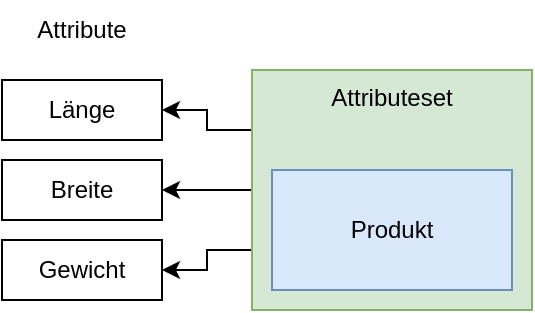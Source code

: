 <mxfile version="24.6.4" type="github">
  <diagram name="Page-1" id="aW5Hj3Lu3xZNU5cpcT5t">
    <mxGraphModel dx="1224" dy="651" grid="1" gridSize="10" guides="1" tooltips="1" connect="1" arrows="1" fold="1" page="1" pageScale="1" pageWidth="850" pageHeight="1100" math="0" shadow="0">
      <root>
        <mxCell id="0" />
        <mxCell id="1" parent="0" />
        <mxCell id="UN0gjt0PWeF3u8IJ4eSj-9" style="edgeStyle=orthogonalEdgeStyle;rounded=0;orthogonalLoop=1;jettySize=auto;html=1;exitX=0;exitY=0.5;exitDx=0;exitDy=0;entryX=1;entryY=0.5;entryDx=0;entryDy=0;" edge="1" parent="1" source="UN0gjt0PWeF3u8IJ4eSj-2" target="UN0gjt0PWeF3u8IJ4eSj-5">
          <mxGeometry relative="1" as="geometry" />
        </mxCell>
        <mxCell id="UN0gjt0PWeF3u8IJ4eSj-10" style="edgeStyle=orthogonalEdgeStyle;rounded=0;orthogonalLoop=1;jettySize=auto;html=1;exitX=0;exitY=0.25;exitDx=0;exitDy=0;entryX=1;entryY=0.5;entryDx=0;entryDy=0;" edge="1" parent="1" source="UN0gjt0PWeF3u8IJ4eSj-2" target="UN0gjt0PWeF3u8IJ4eSj-4">
          <mxGeometry relative="1" as="geometry" />
        </mxCell>
        <mxCell id="UN0gjt0PWeF3u8IJ4eSj-11" style="edgeStyle=orthogonalEdgeStyle;rounded=0;orthogonalLoop=1;jettySize=auto;html=1;exitX=0;exitY=0.75;exitDx=0;exitDy=0;entryX=1;entryY=0.5;entryDx=0;entryDy=0;" edge="1" parent="1" source="UN0gjt0PWeF3u8IJ4eSj-2" target="UN0gjt0PWeF3u8IJ4eSj-6">
          <mxGeometry relative="1" as="geometry" />
        </mxCell>
        <mxCell id="UN0gjt0PWeF3u8IJ4eSj-2" value="Attributeset" style="rounded=0;whiteSpace=wrap;html=1;verticalAlign=top;fillColor=#d5e8d4;strokeColor=#82b366;" vertex="1" parent="1">
          <mxGeometry x="285" y="125" width="140" height="120" as="geometry" />
        </mxCell>
        <mxCell id="UN0gjt0PWeF3u8IJ4eSj-1" value="Produkt" style="rounded=0;whiteSpace=wrap;html=1;fillColor=#dae8fc;strokeColor=#6c8ebf;" vertex="1" parent="1">
          <mxGeometry x="295" y="175" width="120" height="60" as="geometry" />
        </mxCell>
        <mxCell id="UN0gjt0PWeF3u8IJ4eSj-4" value="Länge" style="rounded=0;whiteSpace=wrap;html=1;" vertex="1" parent="1">
          <mxGeometry x="160" y="130" width="80" height="30" as="geometry" />
        </mxCell>
        <mxCell id="UN0gjt0PWeF3u8IJ4eSj-5" value="Breite" style="rounded=0;whiteSpace=wrap;html=1;" vertex="1" parent="1">
          <mxGeometry x="160" y="170" width="80" height="30" as="geometry" />
        </mxCell>
        <mxCell id="UN0gjt0PWeF3u8IJ4eSj-6" value="Gewicht" style="rounded=0;whiteSpace=wrap;html=1;" vertex="1" parent="1">
          <mxGeometry x="160" y="210" width="80" height="30" as="geometry" />
        </mxCell>
        <mxCell id="UN0gjt0PWeF3u8IJ4eSj-7" value="Attribute" style="text;html=1;align=center;verticalAlign=middle;whiteSpace=wrap;rounded=0;" vertex="1" parent="1">
          <mxGeometry x="170" y="90" width="60" height="30" as="geometry" />
        </mxCell>
      </root>
    </mxGraphModel>
  </diagram>
</mxfile>
